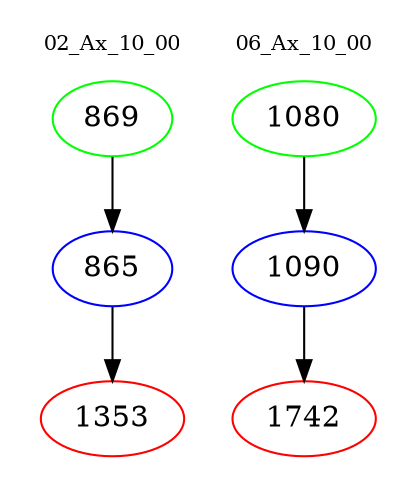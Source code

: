 digraph{
subgraph cluster_0 {
color = white
label = "02_Ax_10_00";
fontsize=10;
T0_869 [label="869", color="green"]
T0_869 -> T0_865 [color="black"]
T0_865 [label="865", color="blue"]
T0_865 -> T0_1353 [color="black"]
T0_1353 [label="1353", color="red"]
}
subgraph cluster_1 {
color = white
label = "06_Ax_10_00";
fontsize=10;
T1_1080 [label="1080", color="green"]
T1_1080 -> T1_1090 [color="black"]
T1_1090 [label="1090", color="blue"]
T1_1090 -> T1_1742 [color="black"]
T1_1742 [label="1742", color="red"]
}
}
